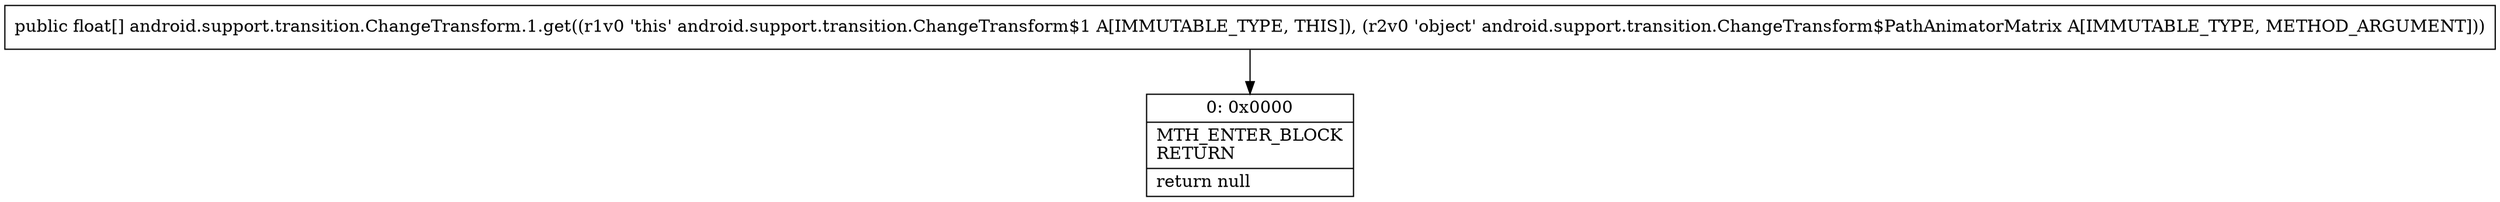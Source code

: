 digraph "CFG forandroid.support.transition.ChangeTransform.1.get(Landroid\/support\/transition\/ChangeTransform$PathAnimatorMatrix;)[F" {
Node_0 [shape=record,label="{0\:\ 0x0000|MTH_ENTER_BLOCK\lRETURN\l|return null\l}"];
MethodNode[shape=record,label="{public float[] android.support.transition.ChangeTransform.1.get((r1v0 'this' android.support.transition.ChangeTransform$1 A[IMMUTABLE_TYPE, THIS]), (r2v0 'object' android.support.transition.ChangeTransform$PathAnimatorMatrix A[IMMUTABLE_TYPE, METHOD_ARGUMENT])) }"];
MethodNode -> Node_0;
}


